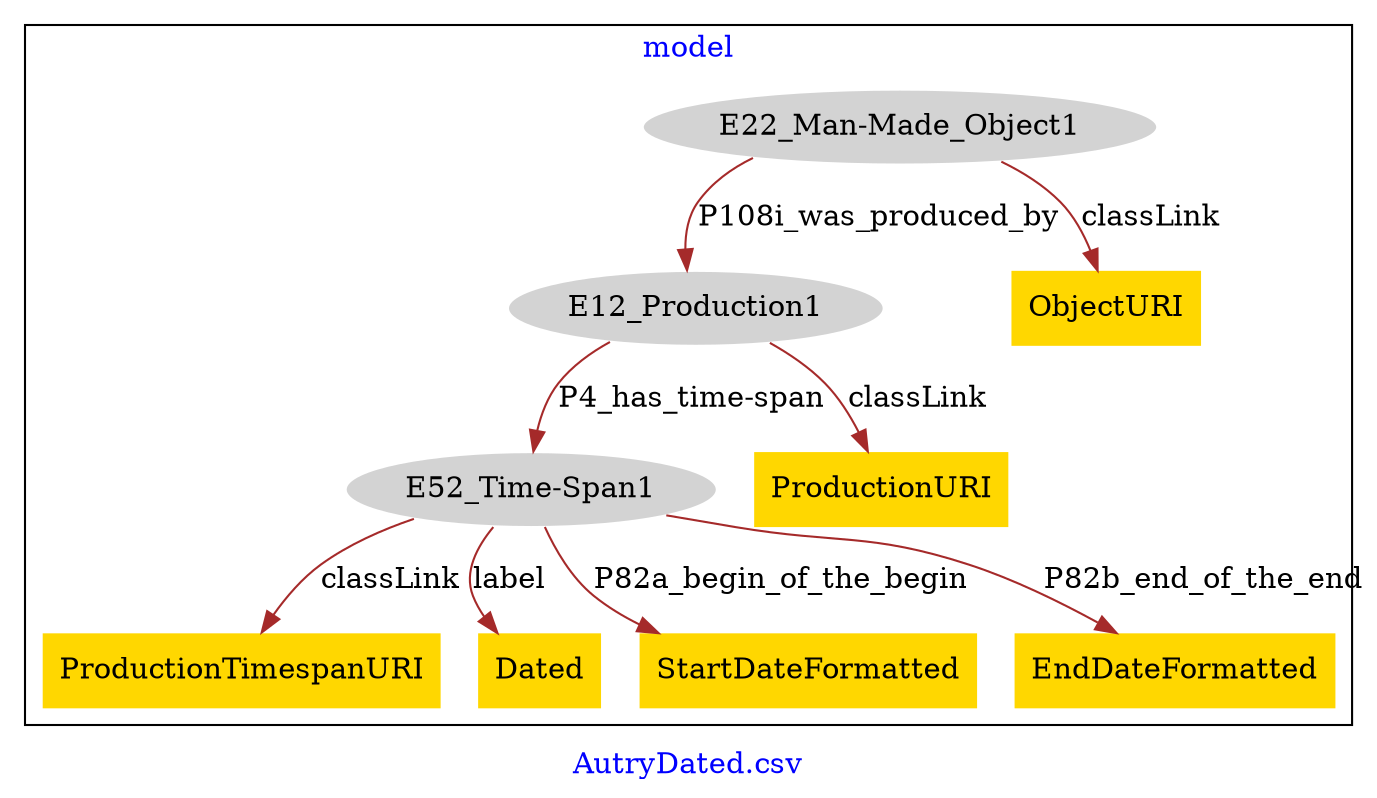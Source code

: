 digraph n0 {
fontcolor="blue"
remincross="true"
label="AutryDated.csv"
subgraph cluster {
label="model"
n2[style="filled",color="white",fillcolor="lightgray",label="E12_Production1"];
n3[style="filled",color="white",fillcolor="lightgray",label="E52_Time-Span1"];
n4[style="filled",color="white",fillcolor="lightgray",label="E22_Man-Made_Object1"];
n5[shape="plaintext",style="filled",fillcolor="gold",label="ProductionTimespanURI"];
n6[shape="plaintext",style="filled",fillcolor="gold",label="Dated"];
n7[shape="plaintext",style="filled",fillcolor="gold",label="ObjectURI"];
n8[shape="plaintext",style="filled",fillcolor="gold",label="ProductionURI"];
n9[shape="plaintext",style="filled",fillcolor="gold",label="StartDateFormatted"];
n10[shape="plaintext",style="filled",fillcolor="gold",label="EndDateFormatted"];
}
n2 -> n3[color="brown",fontcolor="black",label="P4_has_time-span"]
n4 -> n2[color="brown",fontcolor="black",label="P108i_was_produced_by"]
n3 -> n5[color="brown",fontcolor="black",label="classLink"]
n3 -> n6[color="brown",fontcolor="black",label="label"]
n4 -> n7[color="brown",fontcolor="black",label="classLink"]
n2 -> n8[color="brown",fontcolor="black",label="classLink"]
n3 -> n9[color="brown",fontcolor="black",label="P82a_begin_of_the_begin"]
n3 -> n10[color="brown",fontcolor="black",label="P82b_end_of_the_end"]
}
